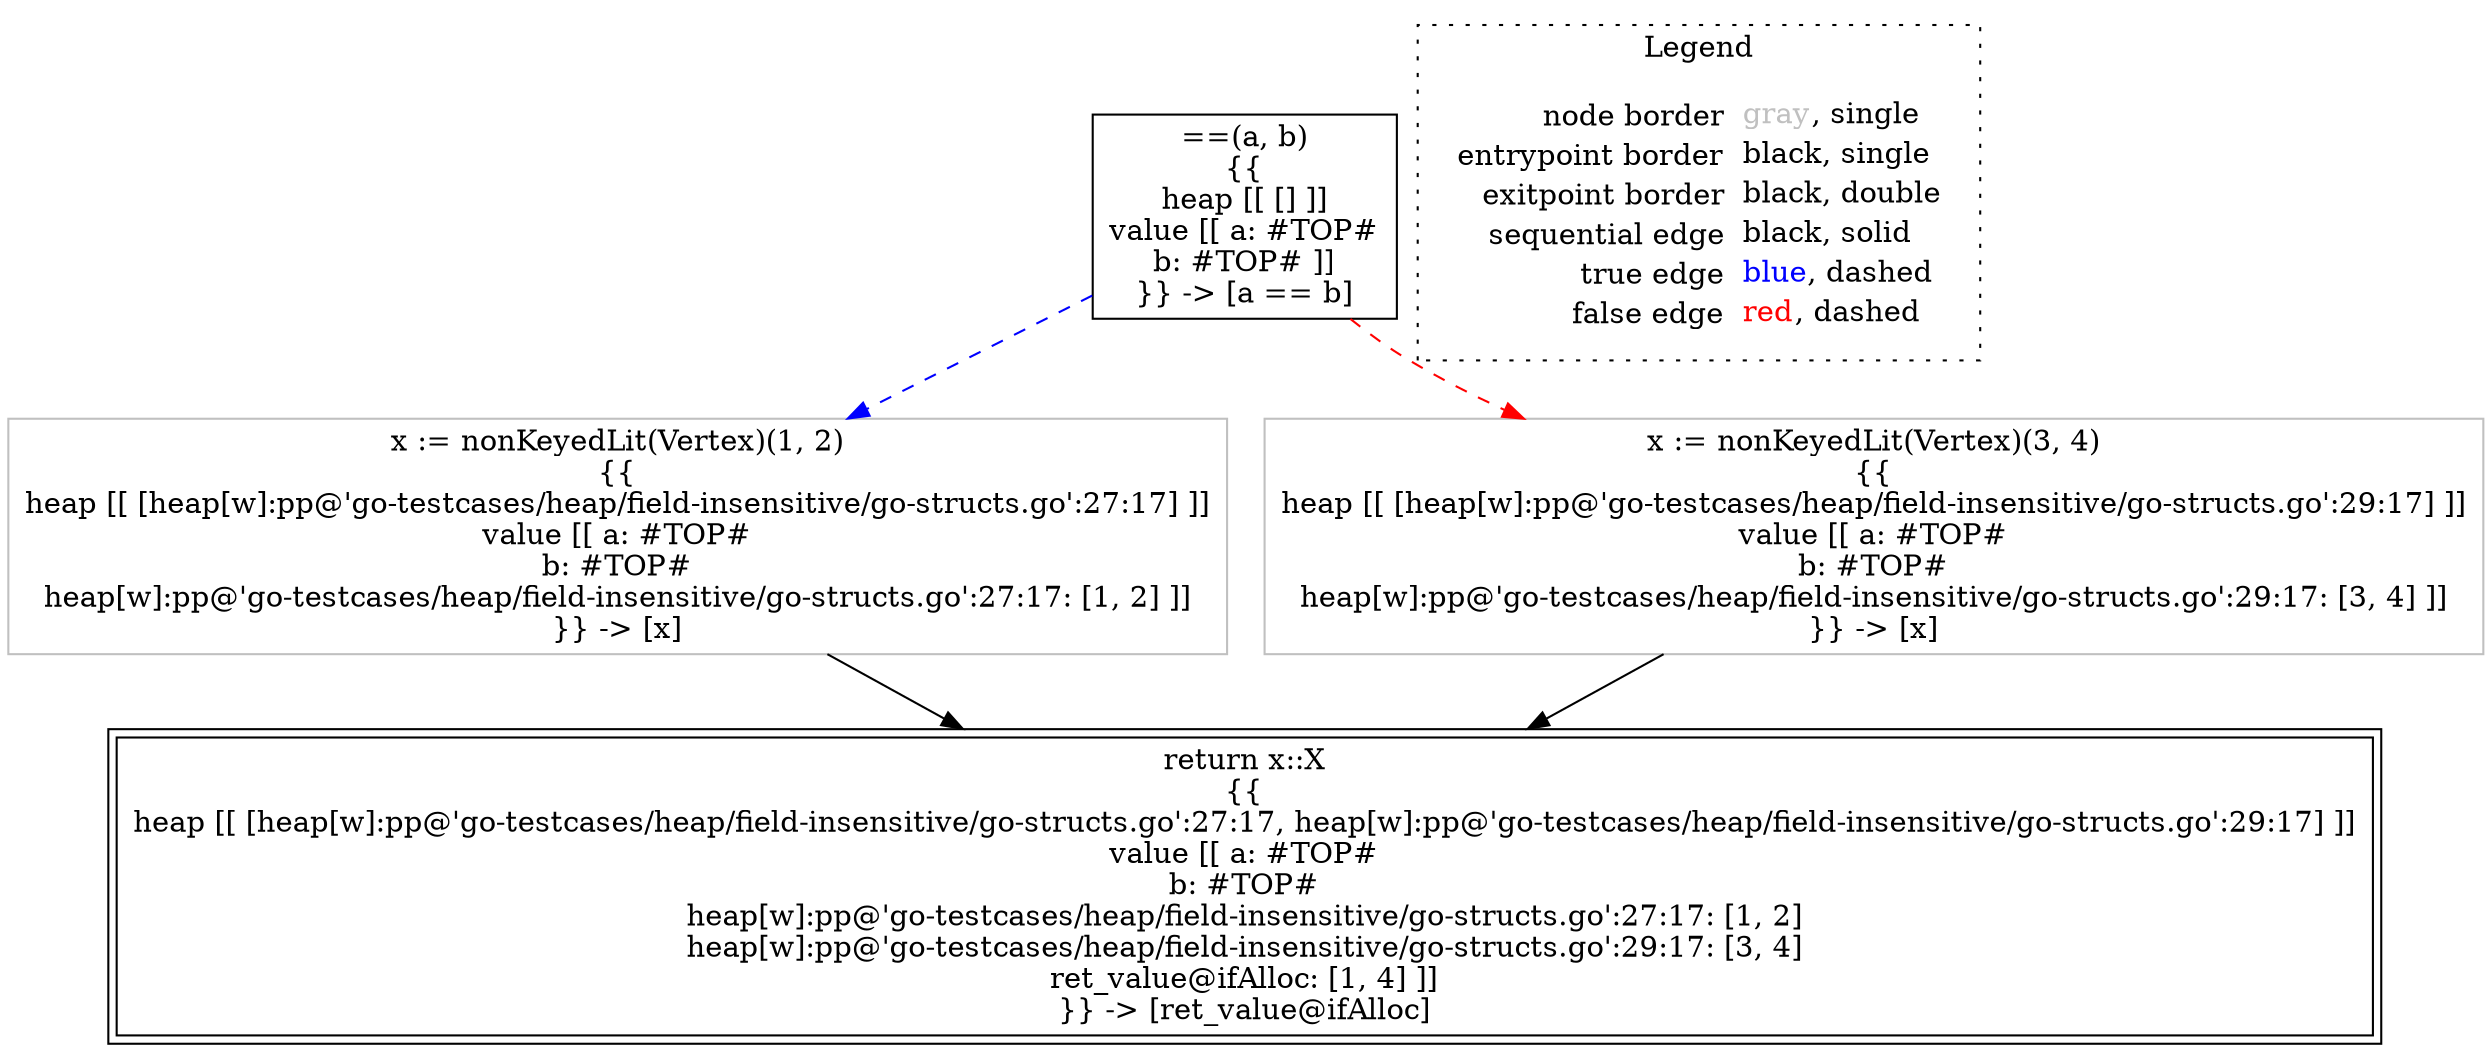 digraph {
	"node0" [shape="rect",color="black",label=<==(a, b)<BR/>{{<BR/>heap [[ [] ]]<BR/>value [[ a: #TOP#<BR/>b: #TOP# ]]<BR/>}} -&gt; [a == b]>];
	"node1" [shape="rect",color="gray",label=<x := nonKeyedLit(Vertex)(1, 2)<BR/>{{<BR/>heap [[ [heap[w]:pp@'go-testcases/heap/field-insensitive/go-structs.go':27:17] ]]<BR/>value [[ a: #TOP#<BR/>b: #TOP#<BR/>heap[w]:pp@'go-testcases/heap/field-insensitive/go-structs.go':27:17: [1, 2] ]]<BR/>}} -&gt; [x]>];
	"node2" [shape="rect",color="gray",label=<x := nonKeyedLit(Vertex)(3, 4)<BR/>{{<BR/>heap [[ [heap[w]:pp@'go-testcases/heap/field-insensitive/go-structs.go':29:17] ]]<BR/>value [[ a: #TOP#<BR/>b: #TOP#<BR/>heap[w]:pp@'go-testcases/heap/field-insensitive/go-structs.go':29:17: [3, 4] ]]<BR/>}} -&gt; [x]>];
	"node3" [shape="rect",color="black",peripheries="2",label=<return x::X<BR/>{{<BR/>heap [[ [heap[w]:pp@'go-testcases/heap/field-insensitive/go-structs.go':27:17, heap[w]:pp@'go-testcases/heap/field-insensitive/go-structs.go':29:17] ]]<BR/>value [[ a: #TOP#<BR/>b: #TOP#<BR/>heap[w]:pp@'go-testcases/heap/field-insensitive/go-structs.go':27:17: [1, 2]<BR/>heap[w]:pp@'go-testcases/heap/field-insensitive/go-structs.go':29:17: [3, 4]<BR/>ret_value@ifAlloc: [1, 4] ]]<BR/>}} -&gt; [ret_value@ifAlloc]>];
	"node0" -> "node1" [color="blue",style="dashed"];
	"node0" -> "node2" [color="red",style="dashed"];
	"node1" -> "node3" [color="black"];
	"node2" -> "node3" [color="black"];
subgraph cluster_legend {
	label="Legend";
	style=dotted;
	node [shape=plaintext];
	"legend" [label=<<table border="0" cellpadding="2" cellspacing="0" cellborder="0"><tr><td align="right">node border&nbsp;</td><td align="left"><font color="gray">gray</font>, single</td></tr><tr><td align="right">entrypoint border&nbsp;</td><td align="left"><font color="black">black</font>, single</td></tr><tr><td align="right">exitpoint border&nbsp;</td><td align="left"><font color="black">black</font>, double</td></tr><tr><td align="right">sequential edge&nbsp;</td><td align="left"><font color="black">black</font>, solid</td></tr><tr><td align="right">true edge&nbsp;</td><td align="left"><font color="blue">blue</font>, dashed</td></tr><tr><td align="right">false edge&nbsp;</td><td align="left"><font color="red">red</font>, dashed</td></tr></table>>];
}

}
